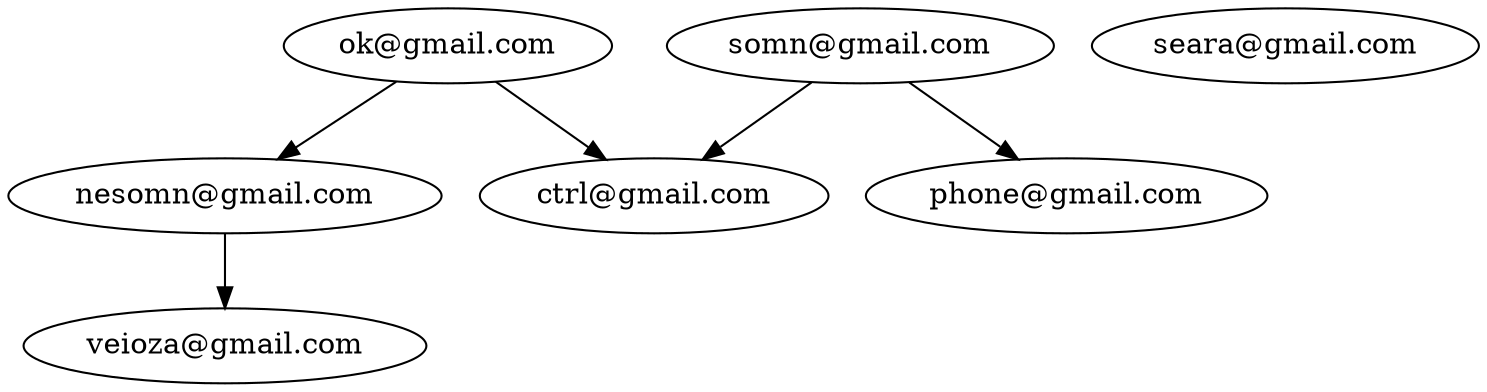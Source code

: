 strict digraph G {
  1 [ label="ok@gmail.com" ];
  2 [ label="somn@gmail.com" ];
  3 [ label="nesomn@gmail.com" ];
  4 [ label="seara@gmail.com" ];
  5 [ label="veioza@gmail.com" ];
  6 [ label="phone@gmail.com" ];
  7 [ label="ctrl@gmail.com" ];
  1 -> 3;
  1 -> 7;
  2 -> 6;
  2 -> 7;
  3 -> 5;
}
